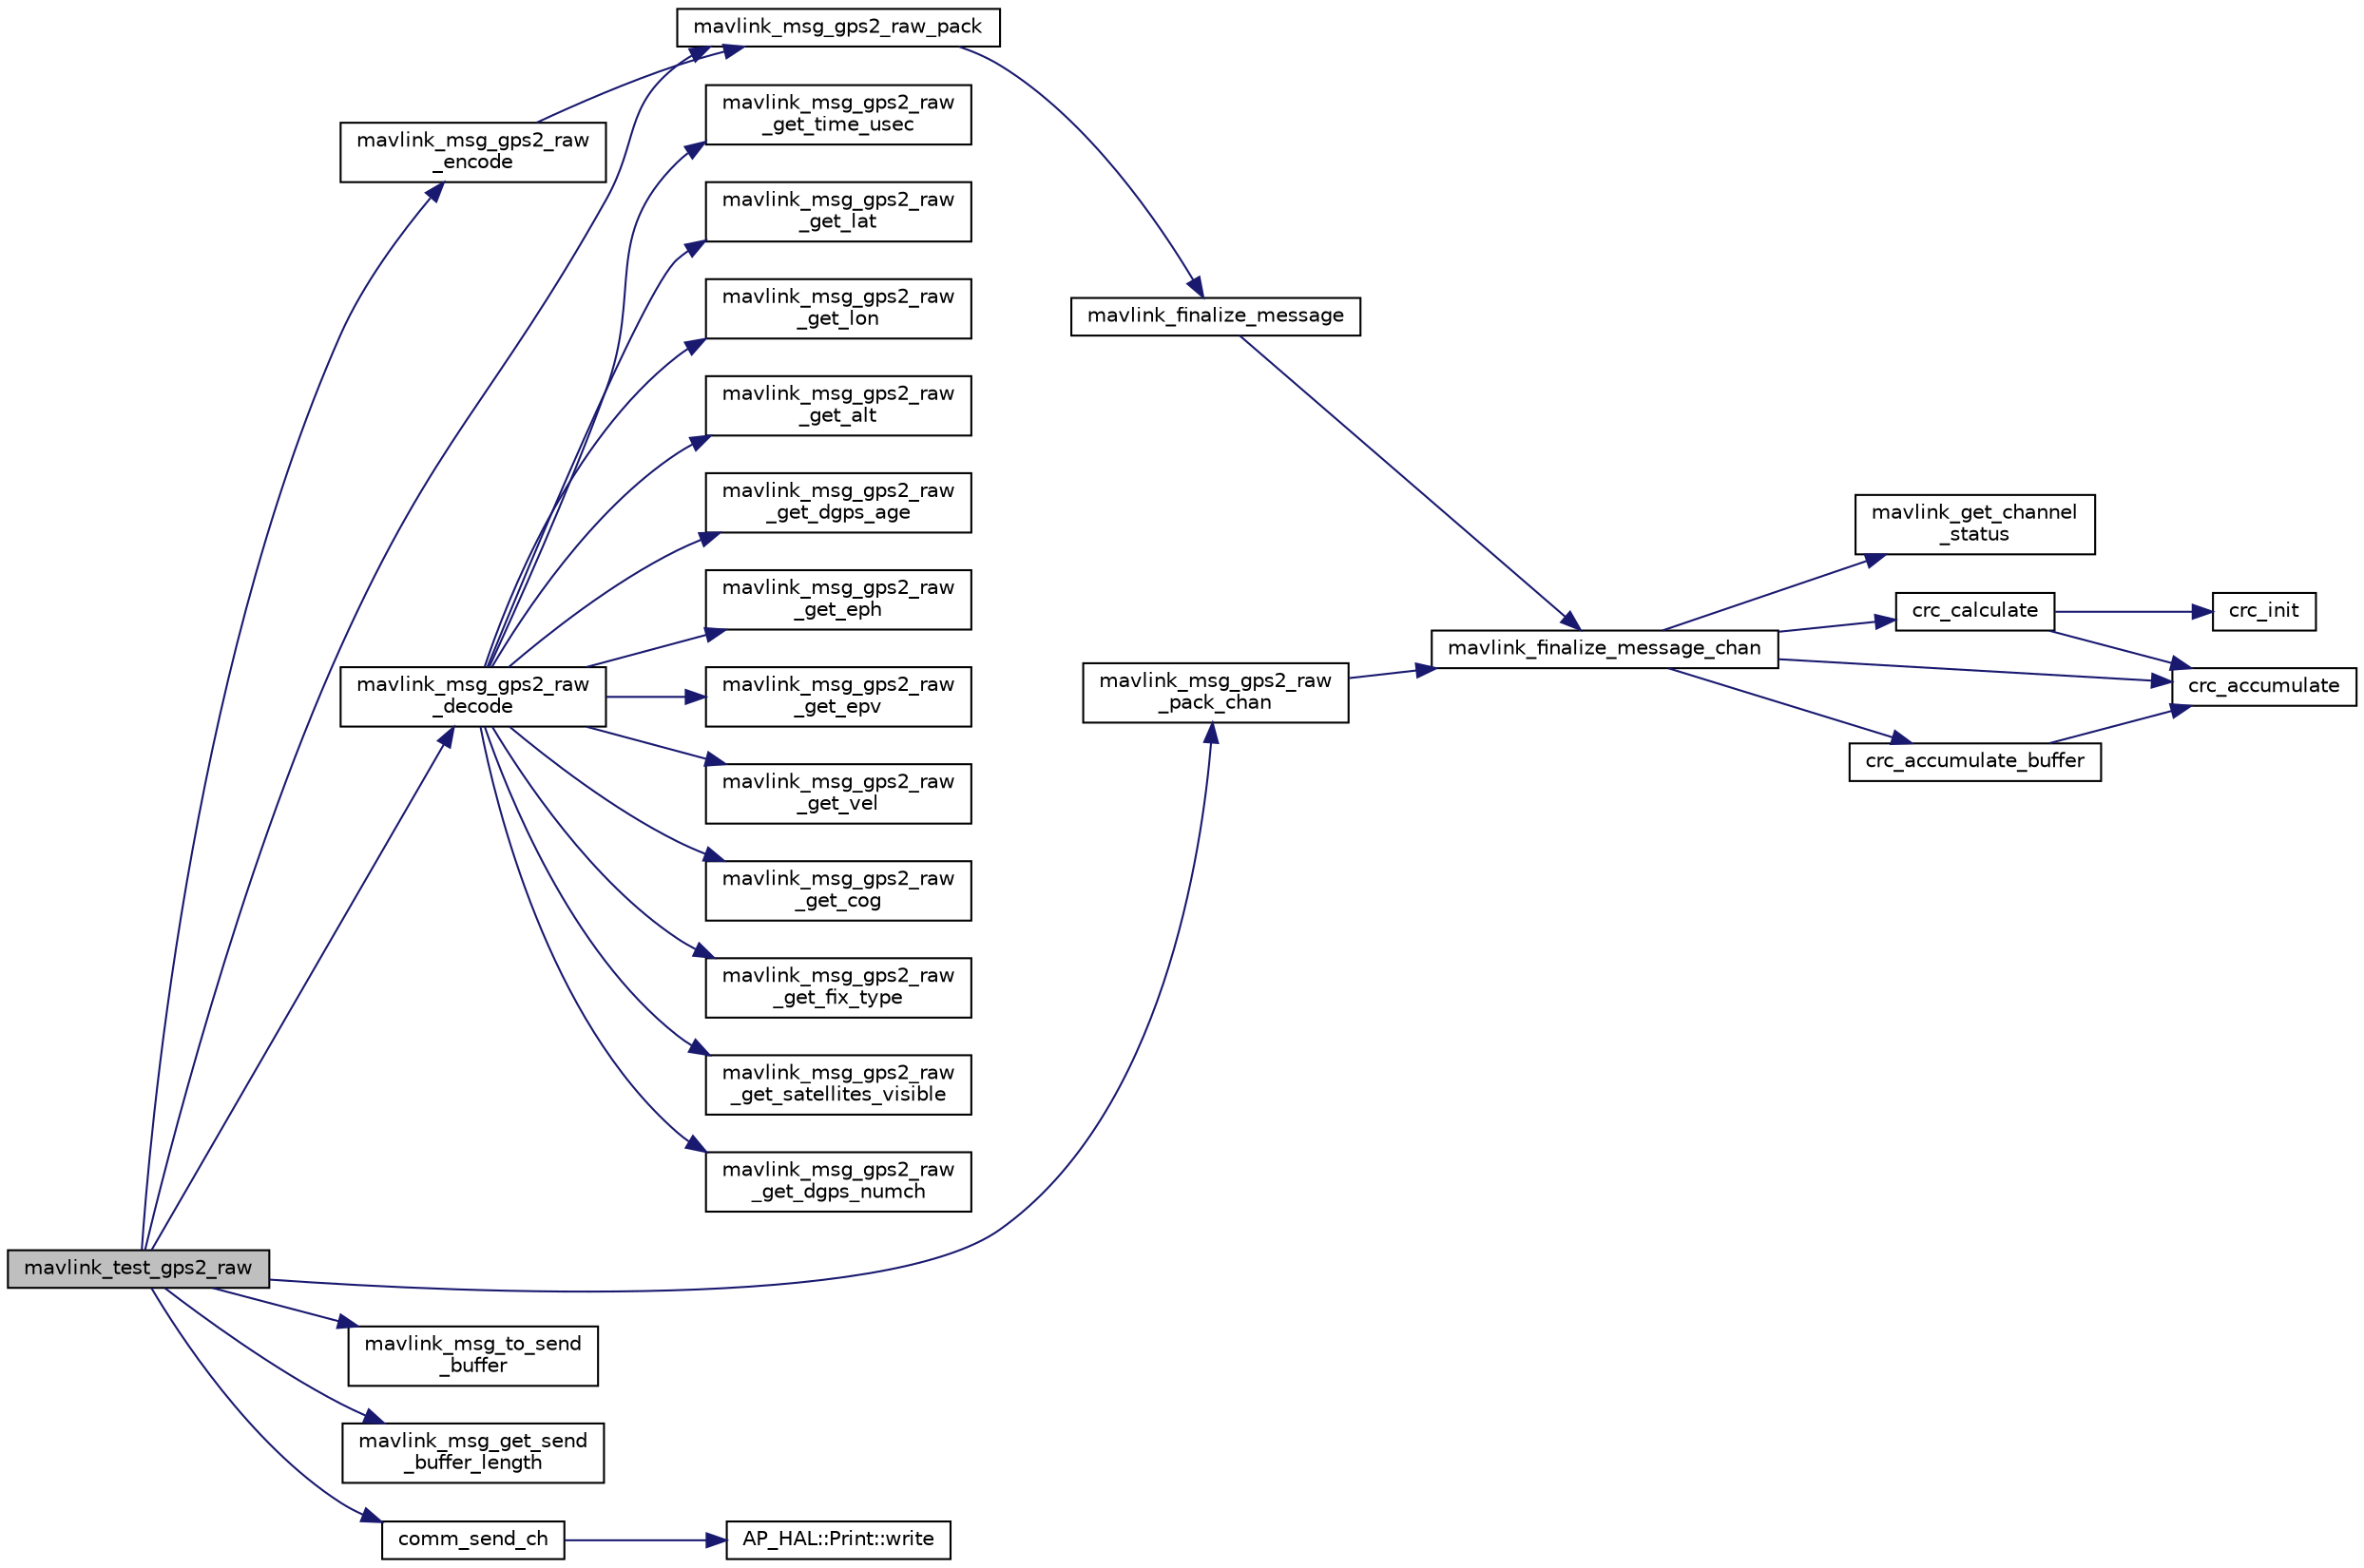 digraph "mavlink_test_gps2_raw"
{
 // INTERACTIVE_SVG=YES
  edge [fontname="Helvetica",fontsize="10",labelfontname="Helvetica",labelfontsize="10"];
  node [fontname="Helvetica",fontsize="10",shape=record];
  rankdir="LR";
  Node1 [label="mavlink_test_gps2_raw",height=0.2,width=0.4,color="black", fillcolor="grey75", style="filled", fontcolor="black"];
  Node1 -> Node2 [color="midnightblue",fontsize="10",style="solid",fontname="Helvetica"];
  Node2 [label="mavlink_msg_gps2_raw\l_encode",height=0.2,width=0.4,color="black", fillcolor="white", style="filled",URL="$mavlink__msg__gps2__raw_8h.html#a9faeb5eaaf2cb129873a8d4948201a15",tooltip="Encode a gps2_raw struct. "];
  Node2 -> Node3 [color="midnightblue",fontsize="10",style="solid",fontname="Helvetica"];
  Node3 [label="mavlink_msg_gps2_raw_pack",height=0.2,width=0.4,color="black", fillcolor="white", style="filled",URL="$mavlink__msg__gps2__raw_8h.html#ac9b8f0d3fe122b746c92f68003071b44",tooltip="Pack a gps2_raw message. "];
  Node3 -> Node4 [color="midnightblue",fontsize="10",style="solid",fontname="Helvetica"];
  Node4 [label="mavlink_finalize_message",height=0.2,width=0.4,color="black", fillcolor="white", style="filled",URL="$mavlink__helpers_8h.html#af3bea083c5ec83f5b6570b2bd4a817d0",tooltip="Finalize a MAVLink message with MAVLINK_COMM_0 as default channel. "];
  Node4 -> Node5 [color="midnightblue",fontsize="10",style="solid",fontname="Helvetica"];
  Node5 [label="mavlink_finalize_message_chan",height=0.2,width=0.4,color="black", fillcolor="white", style="filled",URL="$mavlink__helpers_8h.html#aa66131138fc02101dcc73b4b556ab422",tooltip="Finalize a MAVLink message with channel assignment. "];
  Node5 -> Node6 [color="midnightblue",fontsize="10",style="solid",fontname="Helvetica"];
  Node6 [label="mavlink_get_channel\l_status",height=0.2,width=0.4,color="black", fillcolor="white", style="filled",URL="$mavlink__helpers_8h.html#ac006d308067f48514ca5c0cf0b046c28"];
  Node5 -> Node7 [color="midnightblue",fontsize="10",style="solid",fontname="Helvetica"];
  Node7 [label="crc_calculate",height=0.2,width=0.4,color="black", fillcolor="white", style="filled",URL="$checksum_8h.html#ab4264eb7b9e22aabb5cc3191bce35f4c",tooltip="Calculates the X.25 checksum on a byte buffer. "];
  Node7 -> Node8 [color="midnightblue",fontsize="10",style="solid",fontname="Helvetica"];
  Node8 [label="crc_init",height=0.2,width=0.4,color="black", fillcolor="white", style="filled",URL="$checksum_8h.html#aee738f6e20d31b027afdd966c79befae",tooltip="Initiliaze the buffer for the X.25 CRC. "];
  Node7 -> Node9 [color="midnightblue",fontsize="10",style="solid",fontname="Helvetica"];
  Node9 [label="crc_accumulate",height=0.2,width=0.4,color="black", fillcolor="white", style="filled",URL="$checksum_8h.html#ade2bbc31cd3b5b6d839556f56de61957",tooltip="Accumulate the X.25 CRC by adding one char at a time. "];
  Node5 -> Node10 [color="midnightblue",fontsize="10",style="solid",fontname="Helvetica"];
  Node10 [label="crc_accumulate_buffer",height=0.2,width=0.4,color="black", fillcolor="white", style="filled",URL="$checksum_8h.html#abcbaa800e8fcbcdf9bb48168657fbefd",tooltip="Accumulate the X.25 CRC by adding an array of bytes. "];
  Node10 -> Node9 [color="midnightblue",fontsize="10",style="solid",fontname="Helvetica"];
  Node5 -> Node9 [color="midnightblue",fontsize="10",style="solid",fontname="Helvetica"];
  Node1 -> Node11 [color="midnightblue",fontsize="10",style="solid",fontname="Helvetica"];
  Node11 [label="mavlink_msg_gps2_raw\l_decode",height=0.2,width=0.4,color="black", fillcolor="white", style="filled",URL="$mavlink__msg__gps2__raw_8h.html#aaf77862da9533079d7727ff1b4059e08",tooltip="Decode a gps2_raw message into a struct. "];
  Node11 -> Node12 [color="midnightblue",fontsize="10",style="solid",fontname="Helvetica"];
  Node12 [label="mavlink_msg_gps2_raw\l_get_time_usec",height=0.2,width=0.4,color="black", fillcolor="white", style="filled",URL="$mavlink__msg__gps2__raw_8h.html#a86abc053b53caf95a8603573e67f46dd",tooltip="Send a gps2_raw message. "];
  Node11 -> Node13 [color="midnightblue",fontsize="10",style="solid",fontname="Helvetica"];
  Node13 [label="mavlink_msg_gps2_raw\l_get_lat",height=0.2,width=0.4,color="black", fillcolor="white", style="filled",URL="$mavlink__msg__gps2__raw_8h.html#ab23ca4bfc7351e6a4fa7b613204b7961",tooltip="Get field lat from gps2_raw message. "];
  Node11 -> Node14 [color="midnightblue",fontsize="10",style="solid",fontname="Helvetica"];
  Node14 [label="mavlink_msg_gps2_raw\l_get_lon",height=0.2,width=0.4,color="black", fillcolor="white", style="filled",URL="$mavlink__msg__gps2__raw_8h.html#ad52389aadf260c6a62f88290467f2bdc",tooltip="Get field lon from gps2_raw message. "];
  Node11 -> Node15 [color="midnightblue",fontsize="10",style="solid",fontname="Helvetica"];
  Node15 [label="mavlink_msg_gps2_raw\l_get_alt",height=0.2,width=0.4,color="black", fillcolor="white", style="filled",URL="$mavlink__msg__gps2__raw_8h.html#a743645c2cee3af87468a519e7c817f64",tooltip="Get field alt from gps2_raw message. "];
  Node11 -> Node16 [color="midnightblue",fontsize="10",style="solid",fontname="Helvetica"];
  Node16 [label="mavlink_msg_gps2_raw\l_get_dgps_age",height=0.2,width=0.4,color="black", fillcolor="white", style="filled",URL="$mavlink__msg__gps2__raw_8h.html#afadc97efbdc550f45a5b8029c4d0dba1",tooltip="Get field dgps_age from gps2_raw message. "];
  Node11 -> Node17 [color="midnightblue",fontsize="10",style="solid",fontname="Helvetica"];
  Node17 [label="mavlink_msg_gps2_raw\l_get_eph",height=0.2,width=0.4,color="black", fillcolor="white", style="filled",URL="$mavlink__msg__gps2__raw_8h.html#a239344fea4f9280890e7003aabcbdba2",tooltip="Get field eph from gps2_raw message. "];
  Node11 -> Node18 [color="midnightblue",fontsize="10",style="solid",fontname="Helvetica"];
  Node18 [label="mavlink_msg_gps2_raw\l_get_epv",height=0.2,width=0.4,color="black", fillcolor="white", style="filled",URL="$mavlink__msg__gps2__raw_8h.html#a7f1f4ad45c76b529eeb4cf0854ce3e12",tooltip="Get field epv from gps2_raw message. "];
  Node11 -> Node19 [color="midnightblue",fontsize="10",style="solid",fontname="Helvetica"];
  Node19 [label="mavlink_msg_gps2_raw\l_get_vel",height=0.2,width=0.4,color="black", fillcolor="white", style="filled",URL="$mavlink__msg__gps2__raw_8h.html#ae356530b7399287c9ce3912cb7096b13",tooltip="Get field vel from gps2_raw message. "];
  Node11 -> Node20 [color="midnightblue",fontsize="10",style="solid",fontname="Helvetica"];
  Node20 [label="mavlink_msg_gps2_raw\l_get_cog",height=0.2,width=0.4,color="black", fillcolor="white", style="filled",URL="$mavlink__msg__gps2__raw_8h.html#aa26019adca728911e7822617729456ec",tooltip="Get field cog from gps2_raw message. "];
  Node11 -> Node21 [color="midnightblue",fontsize="10",style="solid",fontname="Helvetica"];
  Node21 [label="mavlink_msg_gps2_raw\l_get_fix_type",height=0.2,width=0.4,color="black", fillcolor="white", style="filled",URL="$mavlink__msg__gps2__raw_8h.html#a238ff4df877d183435175ae041d55f5c",tooltip="Get field fix_type from gps2_raw message. "];
  Node11 -> Node22 [color="midnightblue",fontsize="10",style="solid",fontname="Helvetica"];
  Node22 [label="mavlink_msg_gps2_raw\l_get_satellites_visible",height=0.2,width=0.4,color="black", fillcolor="white", style="filled",URL="$mavlink__msg__gps2__raw_8h.html#a3537c708c489a259c4e418d9815e49e8",tooltip="Get field satellites_visible from gps2_raw message. "];
  Node11 -> Node23 [color="midnightblue",fontsize="10",style="solid",fontname="Helvetica"];
  Node23 [label="mavlink_msg_gps2_raw\l_get_dgps_numch",height=0.2,width=0.4,color="black", fillcolor="white", style="filled",URL="$mavlink__msg__gps2__raw_8h.html#a0ed3d24d202330cf7a92316e54908385",tooltip="Get field dgps_numch from gps2_raw message. "];
  Node1 -> Node3 [color="midnightblue",fontsize="10",style="solid",fontname="Helvetica"];
  Node1 -> Node24 [color="midnightblue",fontsize="10",style="solid",fontname="Helvetica"];
  Node24 [label="mavlink_msg_gps2_raw\l_pack_chan",height=0.2,width=0.4,color="black", fillcolor="white", style="filled",URL="$mavlink__msg__gps2__raw_8h.html#a88b178eb996a9dfe1e6d767bc567c24b",tooltip="Pack a gps2_raw message on a channel. "];
  Node24 -> Node5 [color="midnightblue",fontsize="10",style="solid",fontname="Helvetica"];
  Node1 -> Node25 [color="midnightblue",fontsize="10",style="solid",fontname="Helvetica"];
  Node25 [label="mavlink_msg_to_send\l_buffer",height=0.2,width=0.4,color="black", fillcolor="white", style="filled",URL="$mavlink__helpers_8h.html#afea0a9befa84822fd62c2899ea0d849e",tooltip="Pack a message to send it over a serial byte stream. "];
  Node1 -> Node26 [color="midnightblue",fontsize="10",style="solid",fontname="Helvetica"];
  Node26 [label="mavlink_msg_get_send\l_buffer_length",height=0.2,width=0.4,color="black", fillcolor="white", style="filled",URL="$protocol_8h.html#aa86c08f27aabb7a2e12a67f189f590c8",tooltip="Get the required buffer size for this message. "];
  Node1 -> Node27 [color="midnightblue",fontsize="10",style="solid",fontname="Helvetica"];
  Node27 [label="comm_send_ch",height=0.2,width=0.4,color="black", fillcolor="white", style="filled",URL="$GCS__MAVLink_8h.html#ab753873a1ee10adedd0ce246311468f8"];
  Node27 -> Node28 [color="midnightblue",fontsize="10",style="solid",fontname="Helvetica"];
  Node28 [label="AP_HAL::Print::write",height=0.2,width=0.4,color="black", fillcolor="white", style="filled",URL="$classAP__HAL_1_1Print.html#acc65391952a43334f8f5c9bef341f501"];
}
